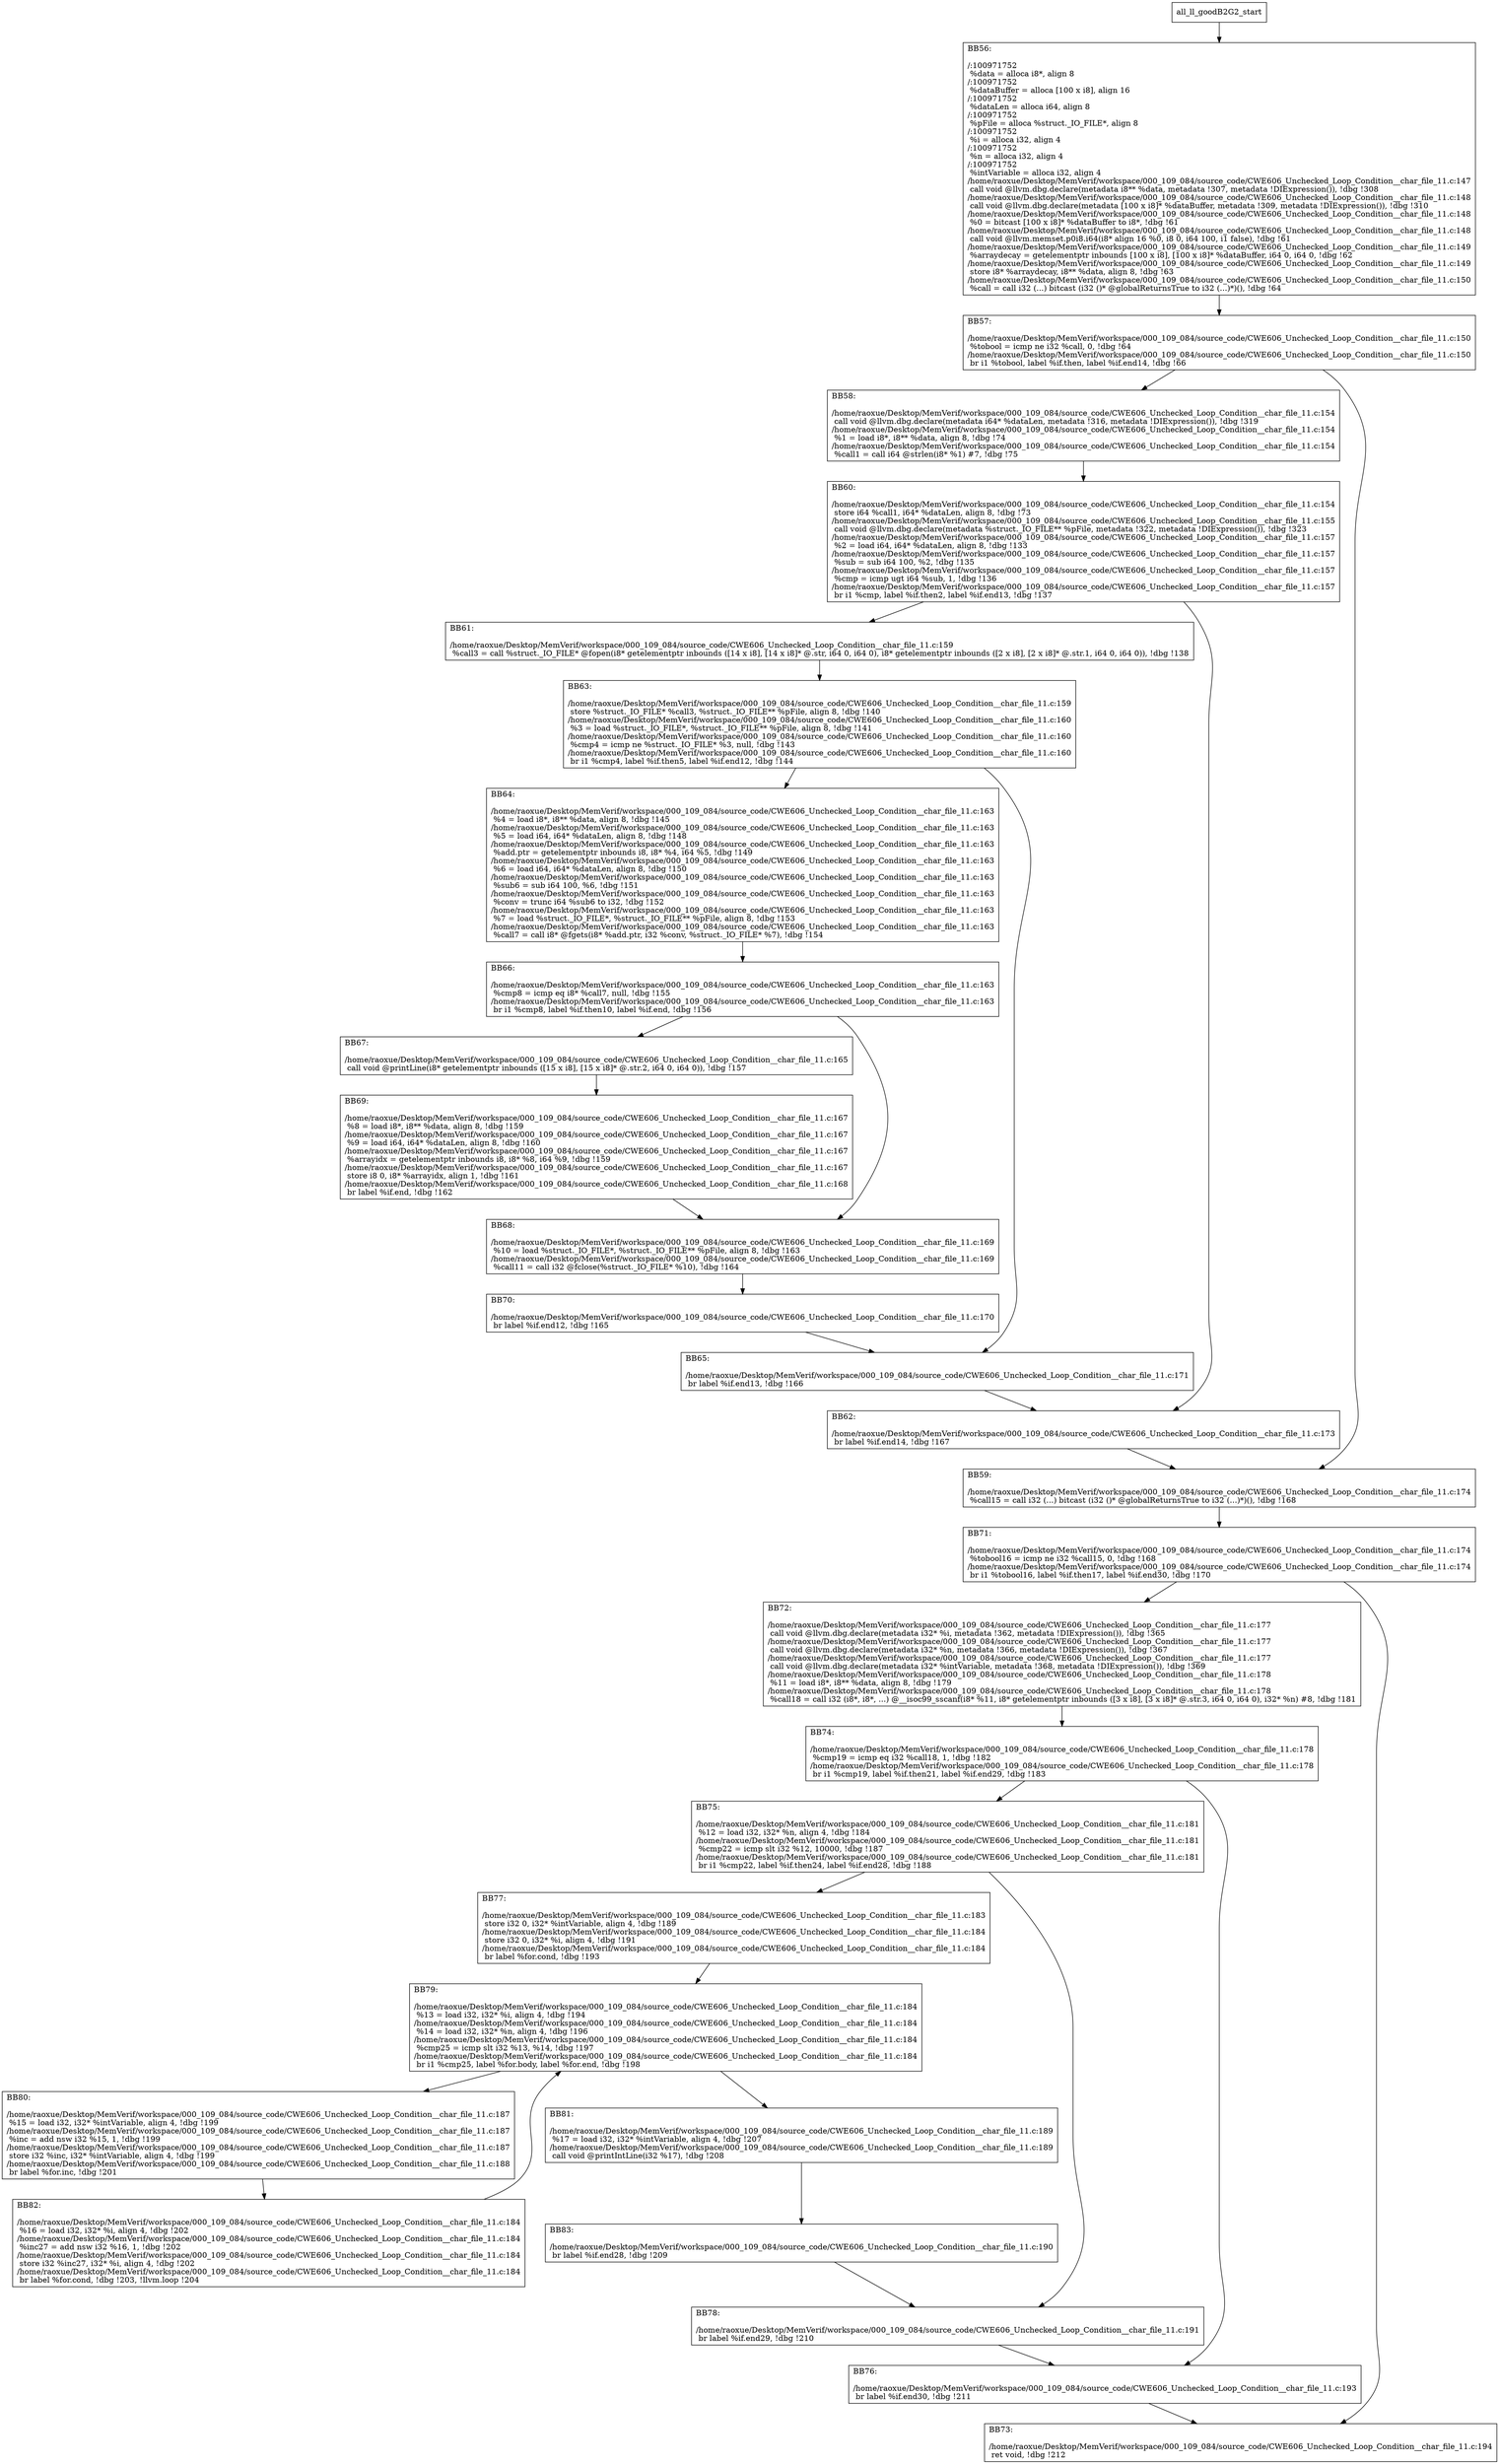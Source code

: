 digraph "CFG for'all_ll_goodB2G2' function" {
	BBall_ll_goodB2G2_start[shape=record,label="{all_ll_goodB2G2_start}"];
	BBall_ll_goodB2G2_start-> all_ll_goodB2G2BB56;
	all_ll_goodB2G2BB56 [shape=record, label="{BB56:\l\l/:100971752\l
  %data = alloca i8*, align 8\l
/:100971752\l
  %dataBuffer = alloca [100 x i8], align 16\l
/:100971752\l
  %dataLen = alloca i64, align 8\l
/:100971752\l
  %pFile = alloca %struct._IO_FILE*, align 8\l
/:100971752\l
  %i = alloca i32, align 4\l
/:100971752\l
  %n = alloca i32, align 4\l
/:100971752\l
  %intVariable = alloca i32, align 4\l
/home/raoxue/Desktop/MemVerif/workspace/000_109_084/source_code/CWE606_Unchecked_Loop_Condition__char_file_11.c:147\l
  call void @llvm.dbg.declare(metadata i8** %data, metadata !307, metadata !DIExpression()), !dbg !308\l
/home/raoxue/Desktop/MemVerif/workspace/000_109_084/source_code/CWE606_Unchecked_Loop_Condition__char_file_11.c:148\l
  call void @llvm.dbg.declare(metadata [100 x i8]* %dataBuffer, metadata !309, metadata !DIExpression()), !dbg !310\l
/home/raoxue/Desktop/MemVerif/workspace/000_109_084/source_code/CWE606_Unchecked_Loop_Condition__char_file_11.c:148\l
  %0 = bitcast [100 x i8]* %dataBuffer to i8*, !dbg !61\l
/home/raoxue/Desktop/MemVerif/workspace/000_109_084/source_code/CWE606_Unchecked_Loop_Condition__char_file_11.c:148\l
  call void @llvm.memset.p0i8.i64(i8* align 16 %0, i8 0, i64 100, i1 false), !dbg !61\l
/home/raoxue/Desktop/MemVerif/workspace/000_109_084/source_code/CWE606_Unchecked_Loop_Condition__char_file_11.c:149\l
  %arraydecay = getelementptr inbounds [100 x i8], [100 x i8]* %dataBuffer, i64 0, i64 0, !dbg !62\l
/home/raoxue/Desktop/MemVerif/workspace/000_109_084/source_code/CWE606_Unchecked_Loop_Condition__char_file_11.c:149\l
  store i8* %arraydecay, i8** %data, align 8, !dbg !63\l
/home/raoxue/Desktop/MemVerif/workspace/000_109_084/source_code/CWE606_Unchecked_Loop_Condition__char_file_11.c:150\l
  %call = call i32 (...) bitcast (i32 ()* @globalReturnsTrue to i32 (...)*)(), !dbg !64\l
}"];
	all_ll_goodB2G2BB56-> all_ll_goodB2G2BB57;
	all_ll_goodB2G2BB57 [shape=record, label="{BB57:\l\l/home/raoxue/Desktop/MemVerif/workspace/000_109_084/source_code/CWE606_Unchecked_Loop_Condition__char_file_11.c:150\l
  %tobool = icmp ne i32 %call, 0, !dbg !64\l
/home/raoxue/Desktop/MemVerif/workspace/000_109_084/source_code/CWE606_Unchecked_Loop_Condition__char_file_11.c:150\l
  br i1 %tobool, label %if.then, label %if.end14, !dbg !66\l
}"];
	all_ll_goodB2G2BB57-> all_ll_goodB2G2BB58;
	all_ll_goodB2G2BB57-> all_ll_goodB2G2BB59;
	all_ll_goodB2G2BB58 [shape=record, label="{BB58:\l\l/home/raoxue/Desktop/MemVerif/workspace/000_109_084/source_code/CWE606_Unchecked_Loop_Condition__char_file_11.c:154\l
  call void @llvm.dbg.declare(metadata i64* %dataLen, metadata !316, metadata !DIExpression()), !dbg !319\l
/home/raoxue/Desktop/MemVerif/workspace/000_109_084/source_code/CWE606_Unchecked_Loop_Condition__char_file_11.c:154\l
  %1 = load i8*, i8** %data, align 8, !dbg !74\l
/home/raoxue/Desktop/MemVerif/workspace/000_109_084/source_code/CWE606_Unchecked_Loop_Condition__char_file_11.c:154\l
  %call1 = call i64 @strlen(i8* %1) #7, !dbg !75\l
}"];
	all_ll_goodB2G2BB58-> all_ll_goodB2G2BB60;
	all_ll_goodB2G2BB60 [shape=record, label="{BB60:\l\l/home/raoxue/Desktop/MemVerif/workspace/000_109_084/source_code/CWE606_Unchecked_Loop_Condition__char_file_11.c:154\l
  store i64 %call1, i64* %dataLen, align 8, !dbg !73\l
/home/raoxue/Desktop/MemVerif/workspace/000_109_084/source_code/CWE606_Unchecked_Loop_Condition__char_file_11.c:155\l
  call void @llvm.dbg.declare(metadata %struct._IO_FILE** %pFile, metadata !322, metadata !DIExpression()), !dbg !323\l
/home/raoxue/Desktop/MemVerif/workspace/000_109_084/source_code/CWE606_Unchecked_Loop_Condition__char_file_11.c:157\l
  %2 = load i64, i64* %dataLen, align 8, !dbg !133\l
/home/raoxue/Desktop/MemVerif/workspace/000_109_084/source_code/CWE606_Unchecked_Loop_Condition__char_file_11.c:157\l
  %sub = sub i64 100, %2, !dbg !135\l
/home/raoxue/Desktop/MemVerif/workspace/000_109_084/source_code/CWE606_Unchecked_Loop_Condition__char_file_11.c:157\l
  %cmp = icmp ugt i64 %sub, 1, !dbg !136\l
/home/raoxue/Desktop/MemVerif/workspace/000_109_084/source_code/CWE606_Unchecked_Loop_Condition__char_file_11.c:157\l
  br i1 %cmp, label %if.then2, label %if.end13, !dbg !137\l
}"];
	all_ll_goodB2G2BB60-> all_ll_goodB2G2BB61;
	all_ll_goodB2G2BB60-> all_ll_goodB2G2BB62;
	all_ll_goodB2G2BB61 [shape=record, label="{BB61:\l\l/home/raoxue/Desktop/MemVerif/workspace/000_109_084/source_code/CWE606_Unchecked_Loop_Condition__char_file_11.c:159\l
  %call3 = call %struct._IO_FILE* @fopen(i8* getelementptr inbounds ([14 x i8], [14 x i8]* @.str, i64 0, i64 0), i8* getelementptr inbounds ([2 x i8], [2 x i8]* @.str.1, i64 0, i64 0)), !dbg !138\l
}"];
	all_ll_goodB2G2BB61-> all_ll_goodB2G2BB63;
	all_ll_goodB2G2BB63 [shape=record, label="{BB63:\l\l/home/raoxue/Desktop/MemVerif/workspace/000_109_084/source_code/CWE606_Unchecked_Loop_Condition__char_file_11.c:159\l
  store %struct._IO_FILE* %call3, %struct._IO_FILE** %pFile, align 8, !dbg !140\l
/home/raoxue/Desktop/MemVerif/workspace/000_109_084/source_code/CWE606_Unchecked_Loop_Condition__char_file_11.c:160\l
  %3 = load %struct._IO_FILE*, %struct._IO_FILE** %pFile, align 8, !dbg !141\l
/home/raoxue/Desktop/MemVerif/workspace/000_109_084/source_code/CWE606_Unchecked_Loop_Condition__char_file_11.c:160\l
  %cmp4 = icmp ne %struct._IO_FILE* %3, null, !dbg !143\l
/home/raoxue/Desktop/MemVerif/workspace/000_109_084/source_code/CWE606_Unchecked_Loop_Condition__char_file_11.c:160\l
  br i1 %cmp4, label %if.then5, label %if.end12, !dbg !144\l
}"];
	all_ll_goodB2G2BB63-> all_ll_goodB2G2BB64;
	all_ll_goodB2G2BB63-> all_ll_goodB2G2BB65;
	all_ll_goodB2G2BB64 [shape=record, label="{BB64:\l\l/home/raoxue/Desktop/MemVerif/workspace/000_109_084/source_code/CWE606_Unchecked_Loop_Condition__char_file_11.c:163\l
  %4 = load i8*, i8** %data, align 8, !dbg !145\l
/home/raoxue/Desktop/MemVerif/workspace/000_109_084/source_code/CWE606_Unchecked_Loop_Condition__char_file_11.c:163\l
  %5 = load i64, i64* %dataLen, align 8, !dbg !148\l
/home/raoxue/Desktop/MemVerif/workspace/000_109_084/source_code/CWE606_Unchecked_Loop_Condition__char_file_11.c:163\l
  %add.ptr = getelementptr inbounds i8, i8* %4, i64 %5, !dbg !149\l
/home/raoxue/Desktop/MemVerif/workspace/000_109_084/source_code/CWE606_Unchecked_Loop_Condition__char_file_11.c:163\l
  %6 = load i64, i64* %dataLen, align 8, !dbg !150\l
/home/raoxue/Desktop/MemVerif/workspace/000_109_084/source_code/CWE606_Unchecked_Loop_Condition__char_file_11.c:163\l
  %sub6 = sub i64 100, %6, !dbg !151\l
/home/raoxue/Desktop/MemVerif/workspace/000_109_084/source_code/CWE606_Unchecked_Loop_Condition__char_file_11.c:163\l
  %conv = trunc i64 %sub6 to i32, !dbg !152\l
/home/raoxue/Desktop/MemVerif/workspace/000_109_084/source_code/CWE606_Unchecked_Loop_Condition__char_file_11.c:163\l
  %7 = load %struct._IO_FILE*, %struct._IO_FILE** %pFile, align 8, !dbg !153\l
/home/raoxue/Desktop/MemVerif/workspace/000_109_084/source_code/CWE606_Unchecked_Loop_Condition__char_file_11.c:163\l
  %call7 = call i8* @fgets(i8* %add.ptr, i32 %conv, %struct._IO_FILE* %7), !dbg !154\l
}"];
	all_ll_goodB2G2BB64-> all_ll_goodB2G2BB66;
	all_ll_goodB2G2BB66 [shape=record, label="{BB66:\l\l/home/raoxue/Desktop/MemVerif/workspace/000_109_084/source_code/CWE606_Unchecked_Loop_Condition__char_file_11.c:163\l
  %cmp8 = icmp eq i8* %call7, null, !dbg !155\l
/home/raoxue/Desktop/MemVerif/workspace/000_109_084/source_code/CWE606_Unchecked_Loop_Condition__char_file_11.c:163\l
  br i1 %cmp8, label %if.then10, label %if.end, !dbg !156\l
}"];
	all_ll_goodB2G2BB66-> all_ll_goodB2G2BB67;
	all_ll_goodB2G2BB66-> all_ll_goodB2G2BB68;
	all_ll_goodB2G2BB67 [shape=record, label="{BB67:\l\l/home/raoxue/Desktop/MemVerif/workspace/000_109_084/source_code/CWE606_Unchecked_Loop_Condition__char_file_11.c:165\l
  call void @printLine(i8* getelementptr inbounds ([15 x i8], [15 x i8]* @.str.2, i64 0, i64 0)), !dbg !157\l
}"];
	all_ll_goodB2G2BB67-> all_ll_goodB2G2BB69;
	all_ll_goodB2G2BB69 [shape=record, label="{BB69:\l\l/home/raoxue/Desktop/MemVerif/workspace/000_109_084/source_code/CWE606_Unchecked_Loop_Condition__char_file_11.c:167\l
  %8 = load i8*, i8** %data, align 8, !dbg !159\l
/home/raoxue/Desktop/MemVerif/workspace/000_109_084/source_code/CWE606_Unchecked_Loop_Condition__char_file_11.c:167\l
  %9 = load i64, i64* %dataLen, align 8, !dbg !160\l
/home/raoxue/Desktop/MemVerif/workspace/000_109_084/source_code/CWE606_Unchecked_Loop_Condition__char_file_11.c:167\l
  %arrayidx = getelementptr inbounds i8, i8* %8, i64 %9, !dbg !159\l
/home/raoxue/Desktop/MemVerif/workspace/000_109_084/source_code/CWE606_Unchecked_Loop_Condition__char_file_11.c:167\l
  store i8 0, i8* %arrayidx, align 1, !dbg !161\l
/home/raoxue/Desktop/MemVerif/workspace/000_109_084/source_code/CWE606_Unchecked_Loop_Condition__char_file_11.c:168\l
  br label %if.end, !dbg !162\l
}"];
	all_ll_goodB2G2BB69-> all_ll_goodB2G2BB68;
	all_ll_goodB2G2BB68 [shape=record, label="{BB68:\l\l/home/raoxue/Desktop/MemVerif/workspace/000_109_084/source_code/CWE606_Unchecked_Loop_Condition__char_file_11.c:169\l
  %10 = load %struct._IO_FILE*, %struct._IO_FILE** %pFile, align 8, !dbg !163\l
/home/raoxue/Desktop/MemVerif/workspace/000_109_084/source_code/CWE606_Unchecked_Loop_Condition__char_file_11.c:169\l
  %call11 = call i32 @fclose(%struct._IO_FILE* %10), !dbg !164\l
}"];
	all_ll_goodB2G2BB68-> all_ll_goodB2G2BB70;
	all_ll_goodB2G2BB70 [shape=record, label="{BB70:\l\l/home/raoxue/Desktop/MemVerif/workspace/000_109_084/source_code/CWE606_Unchecked_Loop_Condition__char_file_11.c:170\l
  br label %if.end12, !dbg !165\l
}"];
	all_ll_goodB2G2BB70-> all_ll_goodB2G2BB65;
	all_ll_goodB2G2BB65 [shape=record, label="{BB65:\l\l/home/raoxue/Desktop/MemVerif/workspace/000_109_084/source_code/CWE606_Unchecked_Loop_Condition__char_file_11.c:171\l
  br label %if.end13, !dbg !166\l
}"];
	all_ll_goodB2G2BB65-> all_ll_goodB2G2BB62;
	all_ll_goodB2G2BB62 [shape=record, label="{BB62:\l\l/home/raoxue/Desktop/MemVerif/workspace/000_109_084/source_code/CWE606_Unchecked_Loop_Condition__char_file_11.c:173\l
  br label %if.end14, !dbg !167\l
}"];
	all_ll_goodB2G2BB62-> all_ll_goodB2G2BB59;
	all_ll_goodB2G2BB59 [shape=record, label="{BB59:\l\l/home/raoxue/Desktop/MemVerif/workspace/000_109_084/source_code/CWE606_Unchecked_Loop_Condition__char_file_11.c:174\l
  %call15 = call i32 (...) bitcast (i32 ()* @globalReturnsTrue to i32 (...)*)(), !dbg !168\l
}"];
	all_ll_goodB2G2BB59-> all_ll_goodB2G2BB71;
	all_ll_goodB2G2BB71 [shape=record, label="{BB71:\l\l/home/raoxue/Desktop/MemVerif/workspace/000_109_084/source_code/CWE606_Unchecked_Loop_Condition__char_file_11.c:174\l
  %tobool16 = icmp ne i32 %call15, 0, !dbg !168\l
/home/raoxue/Desktop/MemVerif/workspace/000_109_084/source_code/CWE606_Unchecked_Loop_Condition__char_file_11.c:174\l
  br i1 %tobool16, label %if.then17, label %if.end30, !dbg !170\l
}"];
	all_ll_goodB2G2BB71-> all_ll_goodB2G2BB72;
	all_ll_goodB2G2BB71-> all_ll_goodB2G2BB73;
	all_ll_goodB2G2BB72 [shape=record, label="{BB72:\l\l/home/raoxue/Desktop/MemVerif/workspace/000_109_084/source_code/CWE606_Unchecked_Loop_Condition__char_file_11.c:177\l
  call void @llvm.dbg.declare(metadata i32* %i, metadata !362, metadata !DIExpression()), !dbg !365\l
/home/raoxue/Desktop/MemVerif/workspace/000_109_084/source_code/CWE606_Unchecked_Loop_Condition__char_file_11.c:177\l
  call void @llvm.dbg.declare(metadata i32* %n, metadata !366, metadata !DIExpression()), !dbg !367\l
/home/raoxue/Desktop/MemVerif/workspace/000_109_084/source_code/CWE606_Unchecked_Loop_Condition__char_file_11.c:177\l
  call void @llvm.dbg.declare(metadata i32* %intVariable, metadata !368, metadata !DIExpression()), !dbg !369\l
/home/raoxue/Desktop/MemVerif/workspace/000_109_084/source_code/CWE606_Unchecked_Loop_Condition__char_file_11.c:178\l
  %11 = load i8*, i8** %data, align 8, !dbg !179\l
/home/raoxue/Desktop/MemVerif/workspace/000_109_084/source_code/CWE606_Unchecked_Loop_Condition__char_file_11.c:178\l
  %call18 = call i32 (i8*, i8*, ...) @__isoc99_sscanf(i8* %11, i8* getelementptr inbounds ([3 x i8], [3 x i8]* @.str.3, i64 0, i64 0), i32* %n) #8, !dbg !181\l
}"];
	all_ll_goodB2G2BB72-> all_ll_goodB2G2BB74;
	all_ll_goodB2G2BB74 [shape=record, label="{BB74:\l\l/home/raoxue/Desktop/MemVerif/workspace/000_109_084/source_code/CWE606_Unchecked_Loop_Condition__char_file_11.c:178\l
  %cmp19 = icmp eq i32 %call18, 1, !dbg !182\l
/home/raoxue/Desktop/MemVerif/workspace/000_109_084/source_code/CWE606_Unchecked_Loop_Condition__char_file_11.c:178\l
  br i1 %cmp19, label %if.then21, label %if.end29, !dbg !183\l
}"];
	all_ll_goodB2G2BB74-> all_ll_goodB2G2BB75;
	all_ll_goodB2G2BB74-> all_ll_goodB2G2BB76;
	all_ll_goodB2G2BB75 [shape=record, label="{BB75:\l\l/home/raoxue/Desktop/MemVerif/workspace/000_109_084/source_code/CWE606_Unchecked_Loop_Condition__char_file_11.c:181\l
  %12 = load i32, i32* %n, align 4, !dbg !184\l
/home/raoxue/Desktop/MemVerif/workspace/000_109_084/source_code/CWE606_Unchecked_Loop_Condition__char_file_11.c:181\l
  %cmp22 = icmp slt i32 %12, 10000, !dbg !187\l
/home/raoxue/Desktop/MemVerif/workspace/000_109_084/source_code/CWE606_Unchecked_Loop_Condition__char_file_11.c:181\l
  br i1 %cmp22, label %if.then24, label %if.end28, !dbg !188\l
}"];
	all_ll_goodB2G2BB75-> all_ll_goodB2G2BB77;
	all_ll_goodB2G2BB75-> all_ll_goodB2G2BB78;
	all_ll_goodB2G2BB77 [shape=record, label="{BB77:\l\l/home/raoxue/Desktop/MemVerif/workspace/000_109_084/source_code/CWE606_Unchecked_Loop_Condition__char_file_11.c:183\l
  store i32 0, i32* %intVariable, align 4, !dbg !189\l
/home/raoxue/Desktop/MemVerif/workspace/000_109_084/source_code/CWE606_Unchecked_Loop_Condition__char_file_11.c:184\l
  store i32 0, i32* %i, align 4, !dbg !191\l
/home/raoxue/Desktop/MemVerif/workspace/000_109_084/source_code/CWE606_Unchecked_Loop_Condition__char_file_11.c:184\l
  br label %for.cond, !dbg !193\l
}"];
	all_ll_goodB2G2BB77-> all_ll_goodB2G2BB79;
	all_ll_goodB2G2BB79 [shape=record, label="{BB79:\l\l/home/raoxue/Desktop/MemVerif/workspace/000_109_084/source_code/CWE606_Unchecked_Loop_Condition__char_file_11.c:184\l
  %13 = load i32, i32* %i, align 4, !dbg !194\l
/home/raoxue/Desktop/MemVerif/workspace/000_109_084/source_code/CWE606_Unchecked_Loop_Condition__char_file_11.c:184\l
  %14 = load i32, i32* %n, align 4, !dbg !196\l
/home/raoxue/Desktop/MemVerif/workspace/000_109_084/source_code/CWE606_Unchecked_Loop_Condition__char_file_11.c:184\l
  %cmp25 = icmp slt i32 %13, %14, !dbg !197\l
/home/raoxue/Desktop/MemVerif/workspace/000_109_084/source_code/CWE606_Unchecked_Loop_Condition__char_file_11.c:184\l
  br i1 %cmp25, label %for.body, label %for.end, !dbg !198\l
}"];
	all_ll_goodB2G2BB79-> all_ll_goodB2G2BB80;
	all_ll_goodB2G2BB79-> all_ll_goodB2G2BB81;
	all_ll_goodB2G2BB80 [shape=record, label="{BB80:\l\l/home/raoxue/Desktop/MemVerif/workspace/000_109_084/source_code/CWE606_Unchecked_Loop_Condition__char_file_11.c:187\l
  %15 = load i32, i32* %intVariable, align 4, !dbg !199\l
/home/raoxue/Desktop/MemVerif/workspace/000_109_084/source_code/CWE606_Unchecked_Loop_Condition__char_file_11.c:187\l
  %inc = add nsw i32 %15, 1, !dbg !199\l
/home/raoxue/Desktop/MemVerif/workspace/000_109_084/source_code/CWE606_Unchecked_Loop_Condition__char_file_11.c:187\l
  store i32 %inc, i32* %intVariable, align 4, !dbg !199\l
/home/raoxue/Desktop/MemVerif/workspace/000_109_084/source_code/CWE606_Unchecked_Loop_Condition__char_file_11.c:188\l
  br label %for.inc, !dbg !201\l
}"];
	all_ll_goodB2G2BB80-> all_ll_goodB2G2BB82;
	all_ll_goodB2G2BB82 [shape=record, label="{BB82:\l\l/home/raoxue/Desktop/MemVerif/workspace/000_109_084/source_code/CWE606_Unchecked_Loop_Condition__char_file_11.c:184\l
  %16 = load i32, i32* %i, align 4, !dbg !202\l
/home/raoxue/Desktop/MemVerif/workspace/000_109_084/source_code/CWE606_Unchecked_Loop_Condition__char_file_11.c:184\l
  %inc27 = add nsw i32 %16, 1, !dbg !202\l
/home/raoxue/Desktop/MemVerif/workspace/000_109_084/source_code/CWE606_Unchecked_Loop_Condition__char_file_11.c:184\l
  store i32 %inc27, i32* %i, align 4, !dbg !202\l
/home/raoxue/Desktop/MemVerif/workspace/000_109_084/source_code/CWE606_Unchecked_Loop_Condition__char_file_11.c:184\l
  br label %for.cond, !dbg !203, !llvm.loop !204\l
}"];
	all_ll_goodB2G2BB82-> all_ll_goodB2G2BB79;
	all_ll_goodB2G2BB81 [shape=record, label="{BB81:\l\l/home/raoxue/Desktop/MemVerif/workspace/000_109_084/source_code/CWE606_Unchecked_Loop_Condition__char_file_11.c:189\l
  %17 = load i32, i32* %intVariable, align 4, !dbg !207\l
/home/raoxue/Desktop/MemVerif/workspace/000_109_084/source_code/CWE606_Unchecked_Loop_Condition__char_file_11.c:189\l
  call void @printIntLine(i32 %17), !dbg !208\l
}"];
	all_ll_goodB2G2BB81-> all_ll_goodB2G2BB83;
	all_ll_goodB2G2BB83 [shape=record, label="{BB83:\l\l/home/raoxue/Desktop/MemVerif/workspace/000_109_084/source_code/CWE606_Unchecked_Loop_Condition__char_file_11.c:190\l
  br label %if.end28, !dbg !209\l
}"];
	all_ll_goodB2G2BB83-> all_ll_goodB2G2BB78;
	all_ll_goodB2G2BB78 [shape=record, label="{BB78:\l\l/home/raoxue/Desktop/MemVerif/workspace/000_109_084/source_code/CWE606_Unchecked_Loop_Condition__char_file_11.c:191\l
  br label %if.end29, !dbg !210\l
}"];
	all_ll_goodB2G2BB78-> all_ll_goodB2G2BB76;
	all_ll_goodB2G2BB76 [shape=record, label="{BB76:\l\l/home/raoxue/Desktop/MemVerif/workspace/000_109_084/source_code/CWE606_Unchecked_Loop_Condition__char_file_11.c:193\l
  br label %if.end30, !dbg !211\l
}"];
	all_ll_goodB2G2BB76-> all_ll_goodB2G2BB73;
	all_ll_goodB2G2BB73 [shape=record, label="{BB73:\l\l/home/raoxue/Desktop/MemVerif/workspace/000_109_084/source_code/CWE606_Unchecked_Loop_Condition__char_file_11.c:194\l
  ret void, !dbg !212\l
}"];
}
